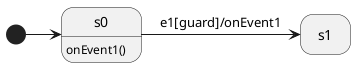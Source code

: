 @startuml
hide empty description
[*] -right-> s0
s0 -right-> s1 : e1[guard]/onEvent1
s0: onEvent1()
@enduml
